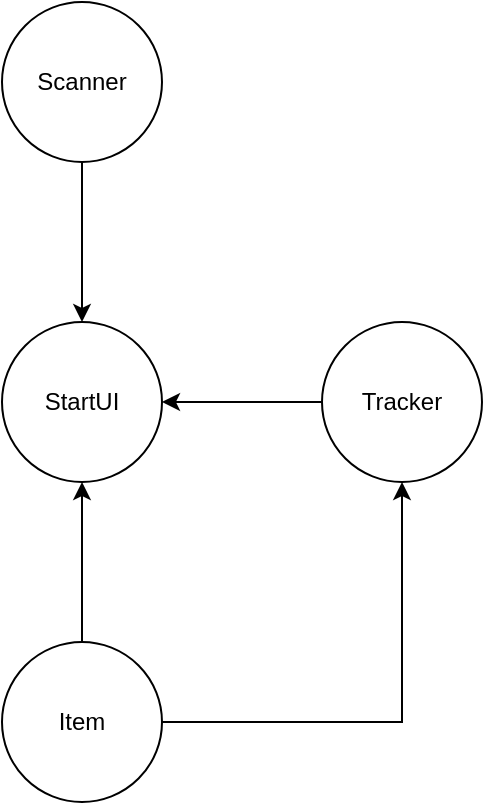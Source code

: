 <mxfile version="14.2.7" type="github">
  <diagram id="nobz6cuq7mpTXAuKWwcm" name="Page-1">
    <mxGraphModel dx="820" dy="477" grid="1" gridSize="10" guides="1" tooltips="1" connect="1" arrows="1" fold="1" page="1" pageScale="1" pageWidth="827" pageHeight="1169" math="0" shadow="0">
      <root>
        <mxCell id="0" />
        <mxCell id="1" parent="0" />
        <mxCell id="1SF9bloHiP33dmh6JXO3-1" value="StartUI" style="ellipse;whiteSpace=wrap;html=1;aspect=fixed;" vertex="1" parent="1">
          <mxGeometry x="320" y="200" width="80" height="80" as="geometry" />
        </mxCell>
        <mxCell id="1SF9bloHiP33dmh6JXO3-3" style="edgeStyle=orthogonalEdgeStyle;rounded=0;orthogonalLoop=1;jettySize=auto;html=1;entryX=0.5;entryY=0;entryDx=0;entryDy=0;" edge="1" parent="1" source="1SF9bloHiP33dmh6JXO3-2" target="1SF9bloHiP33dmh6JXO3-1">
          <mxGeometry relative="1" as="geometry" />
        </mxCell>
        <mxCell id="1SF9bloHiP33dmh6JXO3-2" value="Scanner" style="ellipse;whiteSpace=wrap;html=1;aspect=fixed;" vertex="1" parent="1">
          <mxGeometry x="320" y="40" width="80" height="80" as="geometry" />
        </mxCell>
        <mxCell id="1SF9bloHiP33dmh6JXO3-5" style="edgeStyle=orthogonalEdgeStyle;rounded=0;orthogonalLoop=1;jettySize=auto;html=1;entryX=1;entryY=0.5;entryDx=0;entryDy=0;" edge="1" parent="1" source="1SF9bloHiP33dmh6JXO3-4" target="1SF9bloHiP33dmh6JXO3-1">
          <mxGeometry relative="1" as="geometry" />
        </mxCell>
        <mxCell id="1SF9bloHiP33dmh6JXO3-4" value="Tracker" style="ellipse;whiteSpace=wrap;html=1;aspect=fixed;" vertex="1" parent="1">
          <mxGeometry x="480" y="200" width="80" height="80" as="geometry" />
        </mxCell>
        <mxCell id="1SF9bloHiP33dmh6JXO3-7" style="edgeStyle=orthogonalEdgeStyle;rounded=0;orthogonalLoop=1;jettySize=auto;html=1;exitX=0.5;exitY=0;exitDx=0;exitDy=0;entryX=0.5;entryY=1;entryDx=0;entryDy=0;" edge="1" parent="1" source="1SF9bloHiP33dmh6JXO3-6" target="1SF9bloHiP33dmh6JXO3-1">
          <mxGeometry relative="1" as="geometry" />
        </mxCell>
        <mxCell id="1SF9bloHiP33dmh6JXO3-8" style="edgeStyle=orthogonalEdgeStyle;rounded=0;orthogonalLoop=1;jettySize=auto;html=1;exitX=1;exitY=0.5;exitDx=0;exitDy=0;" edge="1" parent="1" source="1SF9bloHiP33dmh6JXO3-6" target="1SF9bloHiP33dmh6JXO3-4">
          <mxGeometry relative="1" as="geometry" />
        </mxCell>
        <mxCell id="1SF9bloHiP33dmh6JXO3-6" value="Item" style="ellipse;whiteSpace=wrap;html=1;aspect=fixed;" vertex="1" parent="1">
          <mxGeometry x="320" y="360" width="80" height="80" as="geometry" />
        </mxCell>
      </root>
    </mxGraphModel>
  </diagram>
</mxfile>
